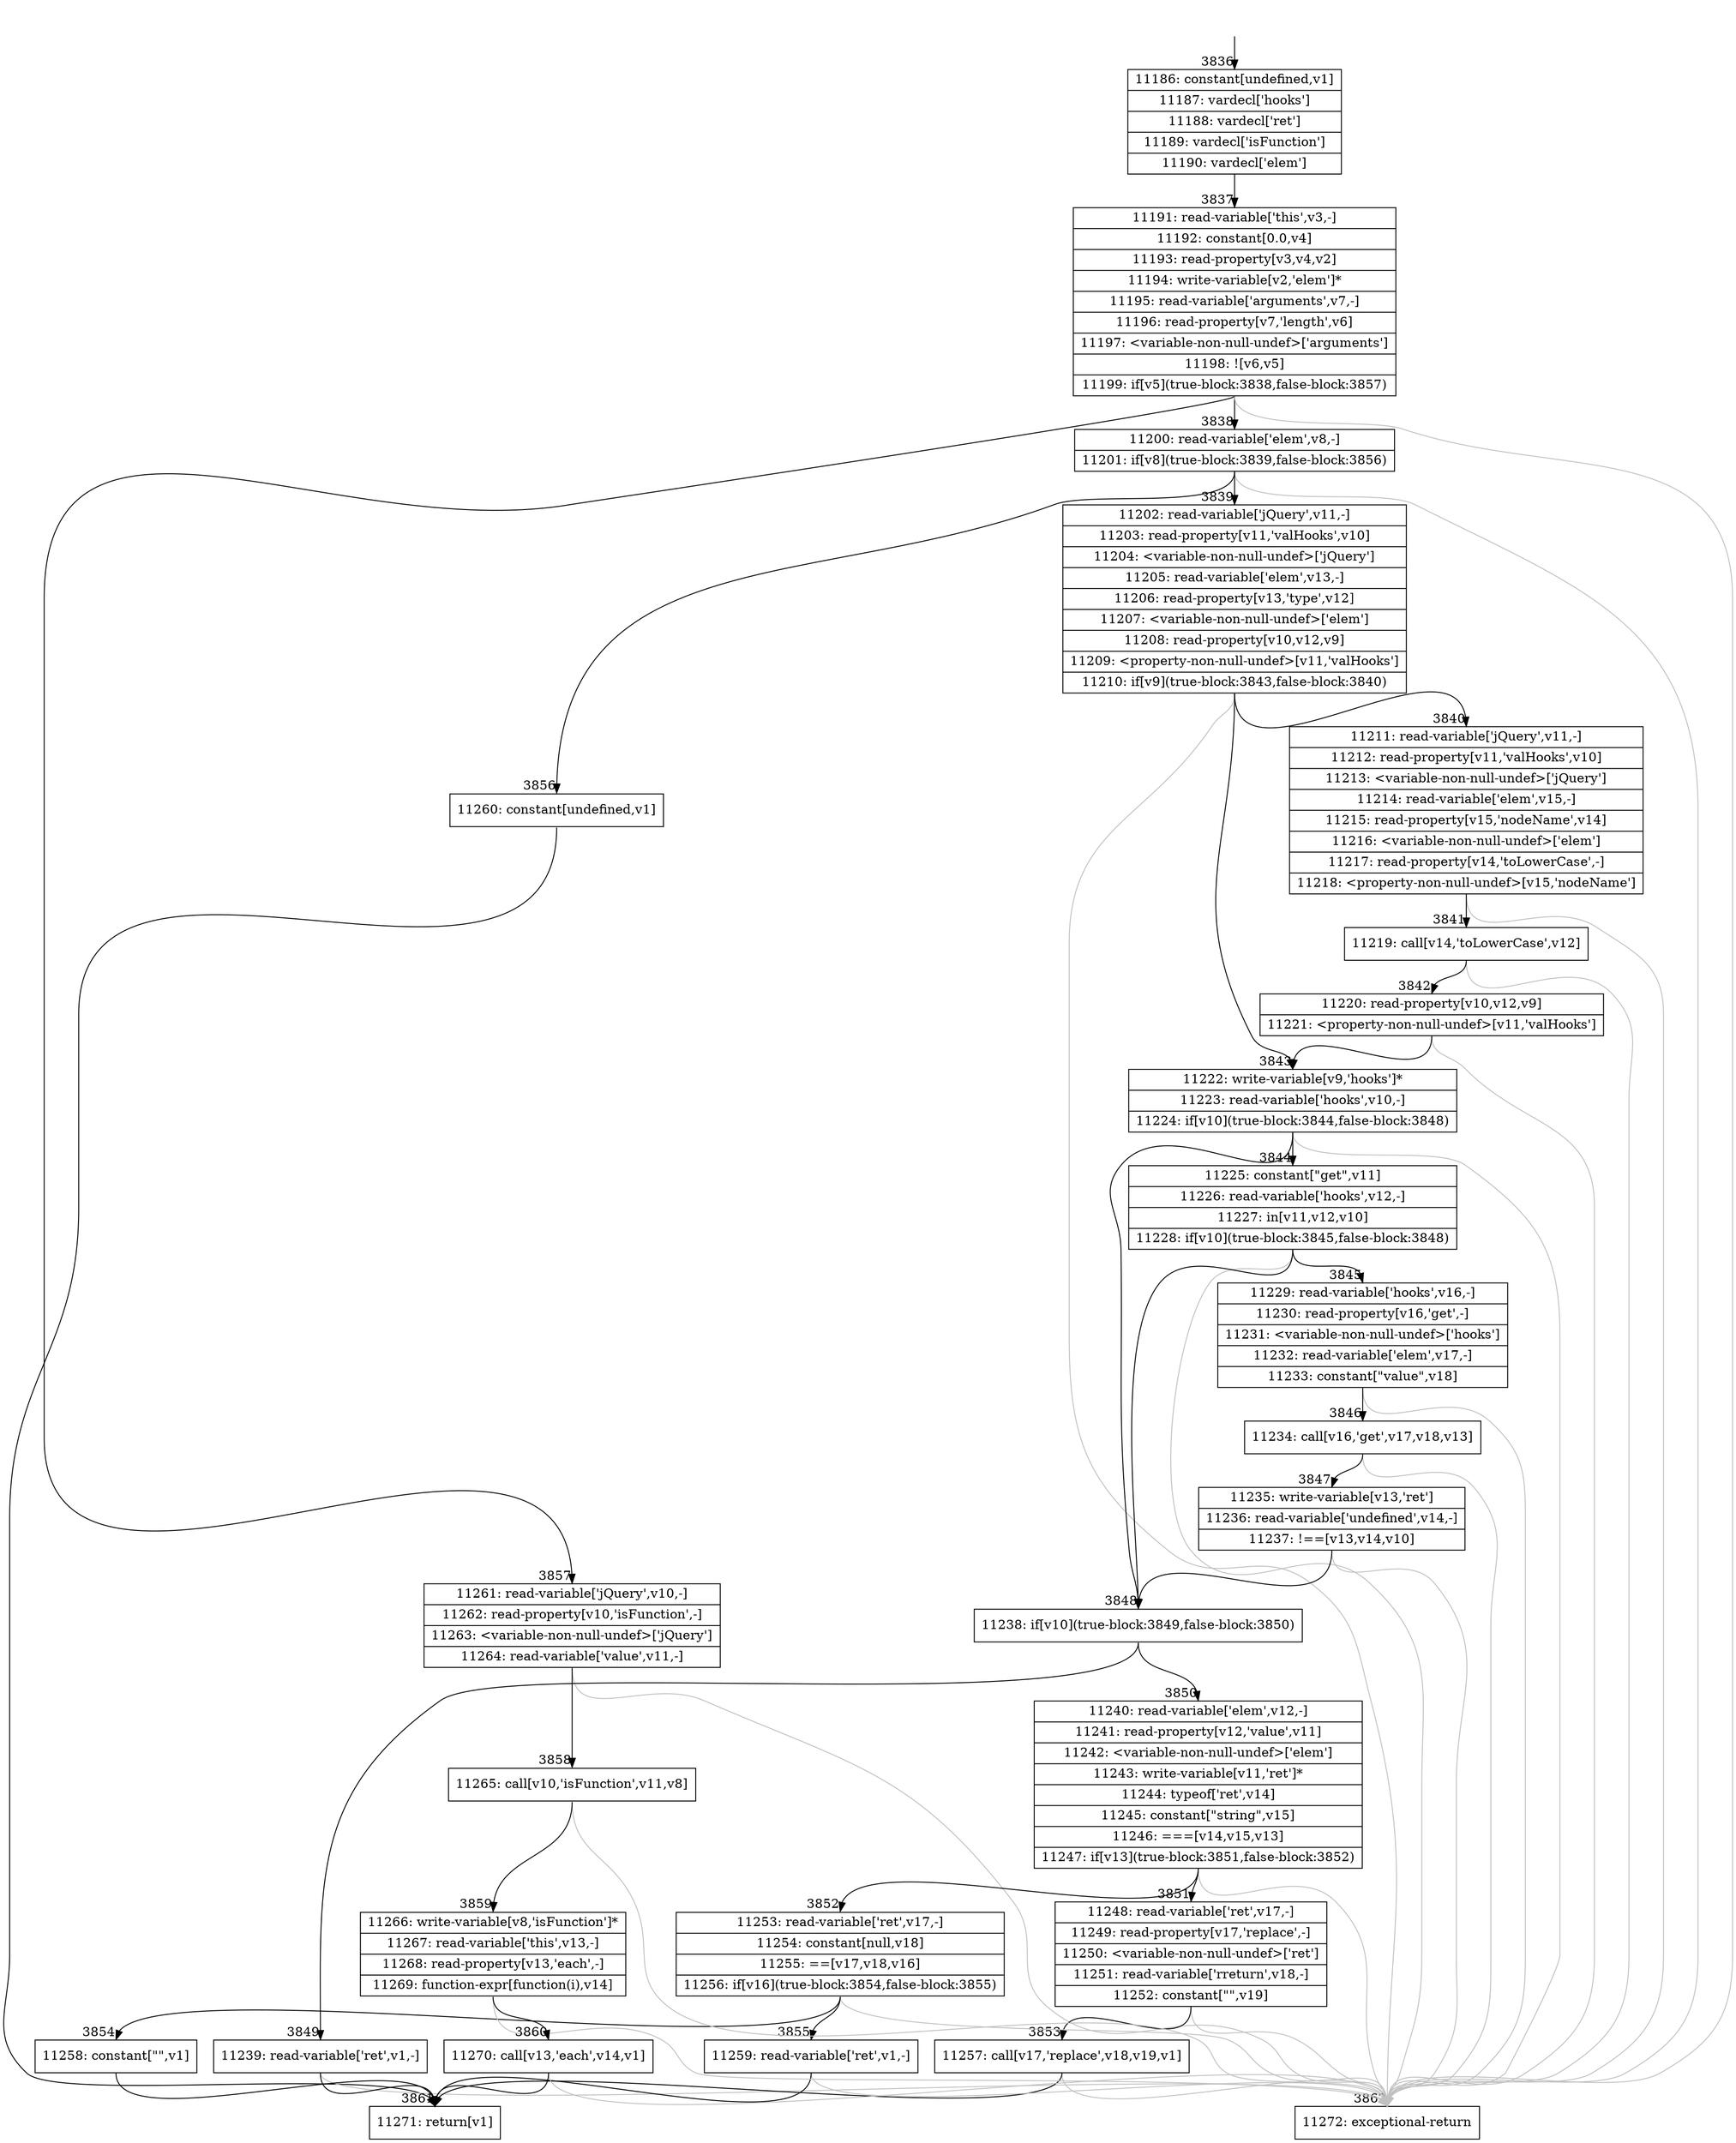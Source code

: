digraph {
rankdir="TD"
BB_entry256[shape=none,label=""];
BB_entry256 -> BB3836 [tailport=s, headport=n, headlabel="    3836"]
BB3836 [shape=record label="{11186: constant[undefined,v1]|11187: vardecl['hooks']|11188: vardecl['ret']|11189: vardecl['isFunction']|11190: vardecl['elem']}" ] 
BB3836 -> BB3837 [tailport=s, headport=n, headlabel="      3837"]
BB3837 [shape=record label="{11191: read-variable['this',v3,-]|11192: constant[0.0,v4]|11193: read-property[v3,v4,v2]|11194: write-variable[v2,'elem']*|11195: read-variable['arguments',v7,-]|11196: read-property[v7,'length',v6]|11197: \<variable-non-null-undef\>['arguments']|11198: ![v6,v5]|11199: if[v5](true-block:3838,false-block:3857)}" ] 
BB3837 -> BB3838 [tailport=s, headport=n, headlabel="      3838"]
BB3837 -> BB3857 [tailport=s, headport=n, headlabel="      3857"]
BB3837 -> BB3862 [tailport=s, headport=n, color=gray, headlabel="      3862"]
BB3838 [shape=record label="{11200: read-variable['elem',v8,-]|11201: if[v8](true-block:3839,false-block:3856)}" ] 
BB3838 -> BB3839 [tailport=s, headport=n, headlabel="      3839"]
BB3838 -> BB3856 [tailport=s, headport=n, headlabel="      3856"]
BB3838 -> BB3862 [tailport=s, headport=n, color=gray]
BB3839 [shape=record label="{11202: read-variable['jQuery',v11,-]|11203: read-property[v11,'valHooks',v10]|11204: \<variable-non-null-undef\>['jQuery']|11205: read-variable['elem',v13,-]|11206: read-property[v13,'type',v12]|11207: \<variable-non-null-undef\>['elem']|11208: read-property[v10,v12,v9]|11209: \<property-non-null-undef\>[v11,'valHooks']|11210: if[v9](true-block:3843,false-block:3840)}" ] 
BB3839 -> BB3843 [tailport=s, headport=n, headlabel="      3843"]
BB3839 -> BB3840 [tailport=s, headport=n, headlabel="      3840"]
BB3839 -> BB3862 [tailport=s, headport=n, color=gray]
BB3840 [shape=record label="{11211: read-variable['jQuery',v11,-]|11212: read-property[v11,'valHooks',v10]|11213: \<variable-non-null-undef\>['jQuery']|11214: read-variable['elem',v15,-]|11215: read-property[v15,'nodeName',v14]|11216: \<variable-non-null-undef\>['elem']|11217: read-property[v14,'toLowerCase',-]|11218: \<property-non-null-undef\>[v15,'nodeName']}" ] 
BB3840 -> BB3841 [tailport=s, headport=n, headlabel="      3841"]
BB3840 -> BB3862 [tailport=s, headport=n, color=gray]
BB3841 [shape=record label="{11219: call[v14,'toLowerCase',v12]}" ] 
BB3841 -> BB3842 [tailport=s, headport=n, headlabel="      3842"]
BB3841 -> BB3862 [tailport=s, headport=n, color=gray]
BB3842 [shape=record label="{11220: read-property[v10,v12,v9]|11221: \<property-non-null-undef\>[v11,'valHooks']}" ] 
BB3842 -> BB3843 [tailport=s, headport=n]
BB3842 -> BB3862 [tailport=s, headport=n, color=gray]
BB3843 [shape=record label="{11222: write-variable[v9,'hooks']*|11223: read-variable['hooks',v10,-]|11224: if[v10](true-block:3844,false-block:3848)}" ] 
BB3843 -> BB3848 [tailport=s, headport=n, headlabel="      3848"]
BB3843 -> BB3844 [tailport=s, headport=n, headlabel="      3844"]
BB3843 -> BB3862 [tailport=s, headport=n, color=gray]
BB3844 [shape=record label="{11225: constant[\"get\",v11]|11226: read-variable['hooks',v12,-]|11227: in[v11,v12,v10]|11228: if[v10](true-block:3845,false-block:3848)}" ] 
BB3844 -> BB3848 [tailport=s, headport=n]
BB3844 -> BB3845 [tailport=s, headport=n, headlabel="      3845"]
BB3844 -> BB3862 [tailport=s, headport=n, color=gray]
BB3845 [shape=record label="{11229: read-variable['hooks',v16,-]|11230: read-property[v16,'get',-]|11231: \<variable-non-null-undef\>['hooks']|11232: read-variable['elem',v17,-]|11233: constant[\"value\",v18]}" ] 
BB3845 -> BB3846 [tailport=s, headport=n, headlabel="      3846"]
BB3845 -> BB3862 [tailport=s, headport=n, color=gray]
BB3846 [shape=record label="{11234: call[v16,'get',v17,v18,v13]}" ] 
BB3846 -> BB3847 [tailport=s, headport=n, headlabel="      3847"]
BB3846 -> BB3862 [tailport=s, headport=n, color=gray]
BB3847 [shape=record label="{11235: write-variable[v13,'ret']|11236: read-variable['undefined',v14,-]|11237: !==[v13,v14,v10]}" ] 
BB3847 -> BB3848 [tailport=s, headport=n]
BB3847 -> BB3862 [tailport=s, headport=n, color=gray]
BB3848 [shape=record label="{11238: if[v10](true-block:3849,false-block:3850)}" ] 
BB3848 -> BB3849 [tailport=s, headport=n, headlabel="      3849"]
BB3848 -> BB3850 [tailport=s, headport=n, headlabel="      3850"]
BB3849 [shape=record label="{11239: read-variable['ret',v1,-]}" ] 
BB3849 -> BB3861 [tailport=s, headport=n, headlabel="      3861"]
BB3849 -> BB3862 [tailport=s, headport=n, color=gray]
BB3850 [shape=record label="{11240: read-variable['elem',v12,-]|11241: read-property[v12,'value',v11]|11242: \<variable-non-null-undef\>['elem']|11243: write-variable[v11,'ret']*|11244: typeof['ret',v14]|11245: constant[\"string\",v15]|11246: ===[v14,v15,v13]|11247: if[v13](true-block:3851,false-block:3852)}" ] 
BB3850 -> BB3851 [tailport=s, headport=n, headlabel="      3851"]
BB3850 -> BB3852 [tailport=s, headport=n, headlabel="      3852"]
BB3850 -> BB3862 [tailport=s, headport=n, color=gray]
BB3851 [shape=record label="{11248: read-variable['ret',v17,-]|11249: read-property[v17,'replace',-]|11250: \<variable-non-null-undef\>['ret']|11251: read-variable['rreturn',v18,-]|11252: constant[\"\",v19]}" ] 
BB3851 -> BB3853 [tailport=s, headport=n, headlabel="      3853"]
BB3851 -> BB3862 [tailport=s, headport=n, color=gray]
BB3852 [shape=record label="{11253: read-variable['ret',v17,-]|11254: constant[null,v18]|11255: ==[v17,v18,v16]|11256: if[v16](true-block:3854,false-block:3855)}" ] 
BB3852 -> BB3854 [tailport=s, headport=n, headlabel="      3854"]
BB3852 -> BB3855 [tailport=s, headport=n, headlabel="      3855"]
BB3852 -> BB3862 [tailport=s, headport=n, color=gray]
BB3853 [shape=record label="{11257: call[v17,'replace',v18,v19,v1]}" ] 
BB3853 -> BB3861 [tailport=s, headport=n]
BB3853 -> BB3862 [tailport=s, headport=n, color=gray]
BB3854 [shape=record label="{11258: constant[\"\",v1]}" ] 
BB3854 -> BB3861 [tailport=s, headport=n]
BB3855 [shape=record label="{11259: read-variable['ret',v1,-]}" ] 
BB3855 -> BB3861 [tailport=s, headport=n]
BB3855 -> BB3862 [tailport=s, headport=n, color=gray]
BB3856 [shape=record label="{11260: constant[undefined,v1]}" ] 
BB3856 -> BB3861 [tailport=s, headport=n]
BB3857 [shape=record label="{11261: read-variable['jQuery',v10,-]|11262: read-property[v10,'isFunction',-]|11263: \<variable-non-null-undef\>['jQuery']|11264: read-variable['value',v11,-]}" ] 
BB3857 -> BB3858 [tailport=s, headport=n, headlabel="      3858"]
BB3857 -> BB3862 [tailport=s, headport=n, color=gray]
BB3858 [shape=record label="{11265: call[v10,'isFunction',v11,v8]}" ] 
BB3858 -> BB3859 [tailport=s, headport=n, headlabel="      3859"]
BB3858 -> BB3862 [tailport=s, headport=n, color=gray]
BB3859 [shape=record label="{11266: write-variable[v8,'isFunction']*|11267: read-variable['this',v13,-]|11268: read-property[v13,'each',-]|11269: function-expr[function(i),v14]}" ] 
BB3859 -> BB3860 [tailport=s, headport=n, headlabel="      3860"]
BB3859 -> BB3862 [tailport=s, headport=n, color=gray]
BB3860 [shape=record label="{11270: call[v13,'each',v14,v1]}" ] 
BB3860 -> BB3861 [tailport=s, headport=n]
BB3860 -> BB3862 [tailport=s, headport=n, color=gray]
BB3861 [shape=record label="{11271: return[v1]}" ] 
BB3862 [shape=record label="{11272: exceptional-return}" ] 
}
